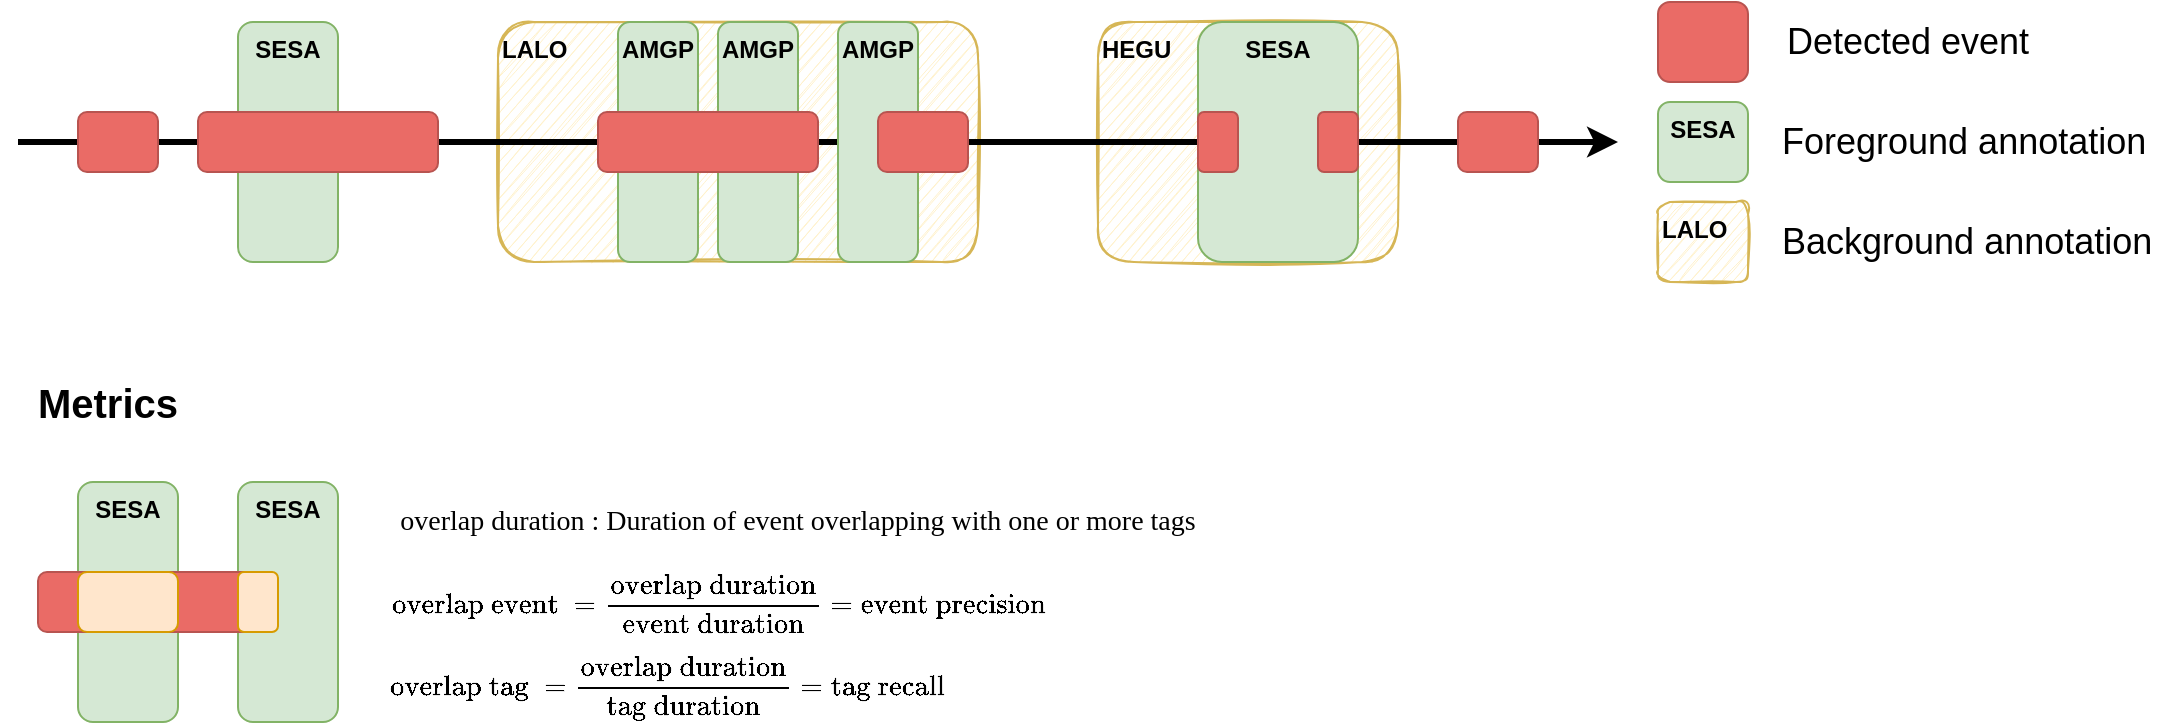 <mxfile version="13.3.9" type="device"><diagram id="_d5IGaKZGc-bes9isigv" name="Page-1"><mxGraphModel dx="760" dy="566" grid="1" gridSize="10" guides="1" tooltips="1" connect="1" arrows="1" fold="1" page="1" pageScale="1" pageWidth="1100" pageHeight="850" math="1" shadow="0"><root><mxCell id="0"/><mxCell id="1" parent="0"/><mxCell id="G7b50TU6X7pVwarZWhaU-53" value="SESA" style="rounded=1;whiteSpace=wrap;html=1;allowArrows=0;connectable=0;fillColor=#d5e8d4;strokeColor=#82b366;fontStyle=1;verticalAlign=top;" vertex="1" parent="1"><mxGeometry x="120" y="280" width="50" height="120" as="geometry"/></mxCell><mxCell id="G7b50TU6X7pVwarZWhaU-11" value="&lt;div&gt;&lt;span&gt;HEGU&lt;/span&gt;&lt;/div&gt;" style="rounded=1;whiteSpace=wrap;html=1;allowArrows=0;connectable=0;fillColor=#fff2cc;strokeColor=#d6b656;fontStyle=1;verticalAlign=top;sketch=1;align=left;shadow=0;" vertex="1" parent="1"><mxGeometry x="550" y="50" width="150" height="120" as="geometry"/></mxCell><mxCell id="G7b50TU6X7pVwarZWhaU-9" value="&lt;div&gt;&lt;span&gt;LALO&lt;/span&gt;&lt;/div&gt;" style="rounded=1;whiteSpace=wrap;html=1;allowArrows=0;connectable=0;fillColor=#fff2cc;strokeColor=#d6b656;fontStyle=1;verticalAlign=top;sketch=1;align=left;" vertex="1" parent="1"><mxGeometry x="250" y="50" width="240" height="120" as="geometry"/></mxCell><mxCell id="G7b50TU6X7pVwarZWhaU-2" value="" style="endArrow=classic;html=1;strokeWidth=3;" edge="1" parent="1"><mxGeometry width="50" height="50" relative="1" as="geometry"><mxPoint x="10" y="110" as="sourcePoint"/><mxPoint x="810" y="110" as="targetPoint"/><Array as="points"><mxPoint x="370" y="110"/></Array></mxGeometry></mxCell><mxCell id="G7b50TU6X7pVwarZWhaU-7" value="SESA" style="rounded=1;whiteSpace=wrap;html=1;allowArrows=0;connectable=0;fillColor=#d5e8d4;strokeColor=#82b366;fontStyle=1;verticalAlign=top;glass=0;sketch=0;" vertex="1" parent="1"><mxGeometry x="600" y="50" width="80" height="120" as="geometry"/></mxCell><mxCell id="G7b50TU6X7pVwarZWhaU-6" value="AMGP" style="rounded=1;whiteSpace=wrap;html=1;allowArrows=0;connectable=0;fillColor=#d5e8d4;strokeColor=#82b366;fontStyle=1;verticalAlign=top;" vertex="1" parent="1"><mxGeometry x="360" y="50" width="40" height="120" as="geometry"/></mxCell><mxCell id="G7b50TU6X7pVwarZWhaU-3" value="SESA" style="rounded=1;whiteSpace=wrap;html=1;allowArrows=0;connectable=0;fillColor=#d5e8d4;strokeColor=#82b366;fontStyle=1;verticalAlign=top;" vertex="1" parent="1"><mxGeometry x="120" y="50" width="50" height="120" as="geometry"/></mxCell><mxCell id="G7b50TU6X7pVwarZWhaU-10" value="AMGP" style="rounded=1;whiteSpace=wrap;html=1;allowArrows=0;connectable=0;fillColor=#d5e8d4;strokeColor=#82b366;fontStyle=1;verticalAlign=top;" vertex="1" parent="1"><mxGeometry x="310" y="50" width="40" height="120" as="geometry"/></mxCell><mxCell id="G7b50TU6X7pVwarZWhaU-26" value="" style="rounded=1;whiteSpace=wrap;html=1;shadow=0;glass=0;sketch=0;fontSize=20;strokeColor=#b85450;fillColor=#EA6B66;allowArrows=0;connectable=0;" vertex="1" parent="1"><mxGeometry x="100" y="95" width="120" height="30" as="geometry"/></mxCell><mxCell id="G7b50TU6X7pVwarZWhaU-30" value="" style="rounded=1;whiteSpace=wrap;html=1;shadow=0;glass=0;sketch=0;fontSize=20;strokeColor=#b85450;fillColor=#EA6B66;allowArrows=0;connectable=0;" vertex="1" parent="1"><mxGeometry x="730" y="95" width="40" height="30" as="geometry"/></mxCell><mxCell id="G7b50TU6X7pVwarZWhaU-31" value="" style="rounded=1;whiteSpace=wrap;html=1;shadow=0;glass=0;sketch=0;fontSize=20;strokeColor=#b85450;fillColor=#EA6B66;allowArrows=0;connectable=0;" vertex="1" parent="1"><mxGeometry x="40" y="95" width="40" height="30" as="geometry"/></mxCell><mxCell id="G7b50TU6X7pVwarZWhaU-32" value="" style="rounded=1;whiteSpace=wrap;html=1;shadow=0;glass=0;sketch=0;fontSize=20;strokeColor=#b85450;fillColor=#EA6B66;allowArrows=0;connectable=0;" vertex="1" parent="1"><mxGeometry x="300" y="95" width="110" height="30" as="geometry"/></mxCell><mxCell id="G7b50TU6X7pVwarZWhaU-33" value="" style="rounded=1;whiteSpace=wrap;html=1;shadow=0;glass=0;sketch=0;fontSize=20;strokeColor=#b85450;fillColor=#EA6B66;allowArrows=0;connectable=0;" vertex="1" parent="1"><mxGeometry x="600" y="95" width="20" height="30" as="geometry"/></mxCell><mxCell id="G7b50TU6X7pVwarZWhaU-34" value="AMGP" style="rounded=1;whiteSpace=wrap;html=1;allowArrows=0;connectable=0;fillColor=#d5e8d4;strokeColor=#82b366;fontStyle=1;verticalAlign=top;" vertex="1" parent="1"><mxGeometry x="420" y="50" width="40" height="120" as="geometry"/></mxCell><mxCell id="G7b50TU6X7pVwarZWhaU-35" value="" style="rounded=1;whiteSpace=wrap;html=1;shadow=0;glass=0;sketch=0;fontSize=20;strokeColor=#b85450;fillColor=#EA6B66;allowArrows=0;connectable=0;" vertex="1" parent="1"><mxGeometry x="440" y="95" width="45" height="30" as="geometry"/></mxCell><mxCell id="G7b50TU6X7pVwarZWhaU-36" value="" style="rounded=1;whiteSpace=wrap;html=1;shadow=0;glass=0;sketch=0;fontSize=20;strokeColor=#b85450;fillColor=#EA6B66;allowArrows=0;connectable=0;" vertex="1" parent="1"><mxGeometry x="660" y="95" width="20" height="30" as="geometry"/></mxCell><mxCell id="G7b50TU6X7pVwarZWhaU-37" value="" style="rounded=1;whiteSpace=wrap;html=1;shadow=0;glass=0;sketch=0;fontSize=20;strokeColor=#b85450;fillColor=#EA6B66;allowArrows=0;connectable=0;" vertex="1" parent="1"><mxGeometry x="830" y="40" width="45" height="40" as="geometry"/></mxCell><mxCell id="G7b50TU6X7pVwarZWhaU-38" value="SESA" style="rounded=1;whiteSpace=wrap;html=1;allowArrows=0;connectable=0;fillColor=#d5e8d4;strokeColor=#82b366;fontStyle=1;verticalAlign=top;" vertex="1" parent="1"><mxGeometry x="830" y="90" width="45" height="40" as="geometry"/></mxCell><mxCell id="G7b50TU6X7pVwarZWhaU-39" value="&lt;div&gt;&lt;span&gt;LALO&lt;/span&gt;&lt;/div&gt;" style="rounded=1;whiteSpace=wrap;html=1;allowArrows=0;connectable=0;fillColor=#fff2cc;strokeColor=#d6b656;fontStyle=1;verticalAlign=top;sketch=1;align=left;" vertex="1" parent="1"><mxGeometry x="830" y="140" width="45" height="40" as="geometry"/></mxCell><mxCell id="G7b50TU6X7pVwarZWhaU-40" value="Detected event" style="text;html=1;strokeColor=none;fillColor=none;align=center;verticalAlign=middle;whiteSpace=wrap;rounded=0;shadow=0;glass=0;sketch=0;fontSize=18;" vertex="1" parent="1"><mxGeometry x="890" y="50" width="130" height="20" as="geometry"/></mxCell><mxCell id="G7b50TU6X7pVwarZWhaU-41" value="Foreground annotation" style="text;html=1;strokeColor=none;fillColor=none;align=left;verticalAlign=middle;whiteSpace=wrap;rounded=0;shadow=0;glass=0;sketch=0;fontSize=18;" vertex="1" parent="1"><mxGeometry x="890" y="85" width="200" height="50" as="geometry"/></mxCell><mxCell id="G7b50TU6X7pVwarZWhaU-42" value="Background annotation" style="text;html=1;strokeColor=none;fillColor=none;align=left;verticalAlign=middle;whiteSpace=wrap;rounded=0;shadow=0;glass=0;sketch=0;fontSize=18;" vertex="1" parent="1"><mxGeometry x="890" y="135" width="190" height="50" as="geometry"/></mxCell><mxCell id="G7b50TU6X7pVwarZWhaU-45" value="Metrics" style="text;html=1;strokeColor=none;fillColor=none;align=center;verticalAlign=middle;whiteSpace=wrap;rounded=0;shadow=0;glass=0;sketch=0;fontSize=20;fontStyle=1" vertex="1" parent="1"><mxGeometry x="20" y="230" width="70" height="20" as="geometry"/></mxCell><mxCell id="G7b50TU6X7pVwarZWhaU-46" value="SESA" style="rounded=1;whiteSpace=wrap;html=1;allowArrows=0;connectable=0;fillColor=#d5e8d4;strokeColor=#82b366;fontStyle=1;verticalAlign=top;" vertex="1" parent="1"><mxGeometry x="40" y="280" width="50" height="120" as="geometry"/></mxCell><mxCell id="G7b50TU6X7pVwarZWhaU-47" value="" style="rounded=1;whiteSpace=wrap;html=1;shadow=0;glass=0;sketch=0;fontSize=20;strokeColor=#b85450;fillColor=#EA6B66;allowArrows=0;connectable=0;" vertex="1" parent="1"><mxGeometry x="20" y="325" width="120" height="30" as="geometry"/></mxCell><mxCell id="G7b50TU6X7pVwarZWhaU-48" value="&lt;font face=&quot;Lucida Console&quot;&gt;overlap duration : Duration of event overlapping with one or more tags&lt;br&gt;&lt;/font&gt;" style="text;html=1;strokeColor=none;fillColor=none;align=center;verticalAlign=middle;whiteSpace=wrap;rounded=0;shadow=0;glass=0;sketch=0;fontSize=14;fontFamily=Garamond;" vertex="1" parent="1"><mxGeometry x="200" y="290" width="400" height="20" as="geometry"/></mxCell><mxCell id="G7b50TU6X7pVwarZWhaU-50" value="" style="rounded=1;whiteSpace=wrap;html=1;shadow=0;glass=0;sketch=0;fontSize=20;strokeColor=#d79b00;fillColor=#ffe6cc;allowArrows=0;connectable=0;" vertex="1" parent="1"><mxGeometry x="40" y="325" width="50" height="30" as="geometry"/></mxCell><mxCell id="G7b50TU6X7pVwarZWhaU-51" value="`&quot;overlap event&quot;&lt;br style=&quot;font-size: 12px&quot;&gt;&amp;nbsp;= &quot;overlap duration&quot; / &quot;event duration&quot; = &quot;event precision&quot;`" style="text;html=1;strokeColor=none;fillColor=none;align=center;verticalAlign=middle;whiteSpace=wrap;rounded=0;shadow=0;glass=0;sketch=0;fontSize=12;" vertex="1" parent="1"><mxGeometry x="200" y="320" width="320" height="40" as="geometry"/></mxCell><mxCell id="G7b50TU6X7pVwarZWhaU-52" value="`&quot;overlap tag&quot;&lt;br style=&quot;font-size: 12px&quot;&gt;&amp;nbsp;= &quot;overlap duration&quot; / &quot;tag&amp;nbsp;duration&quot; = &quot;tag&amp;nbsp;recall&quot;`" style="text;html=1;strokeColor=none;fillColor=none;align=center;verticalAlign=middle;whiteSpace=wrap;rounded=0;shadow=0;glass=0;sketch=0;fontSize=12;" vertex="1" parent="1"><mxGeometry x="200" y="365" width="270" height="35" as="geometry"/></mxCell><mxCell id="G7b50TU6X7pVwarZWhaU-54" value="" style="rounded=1;whiteSpace=wrap;html=1;shadow=0;glass=0;sketch=0;fontSize=20;strokeColor=#d79b00;fillColor=#ffe6cc;allowArrows=0;connectable=0;" vertex="1" parent="1"><mxGeometry x="120" y="325" width="20" height="30" as="geometry"/></mxCell></root></mxGraphModel></diagram></mxfile>